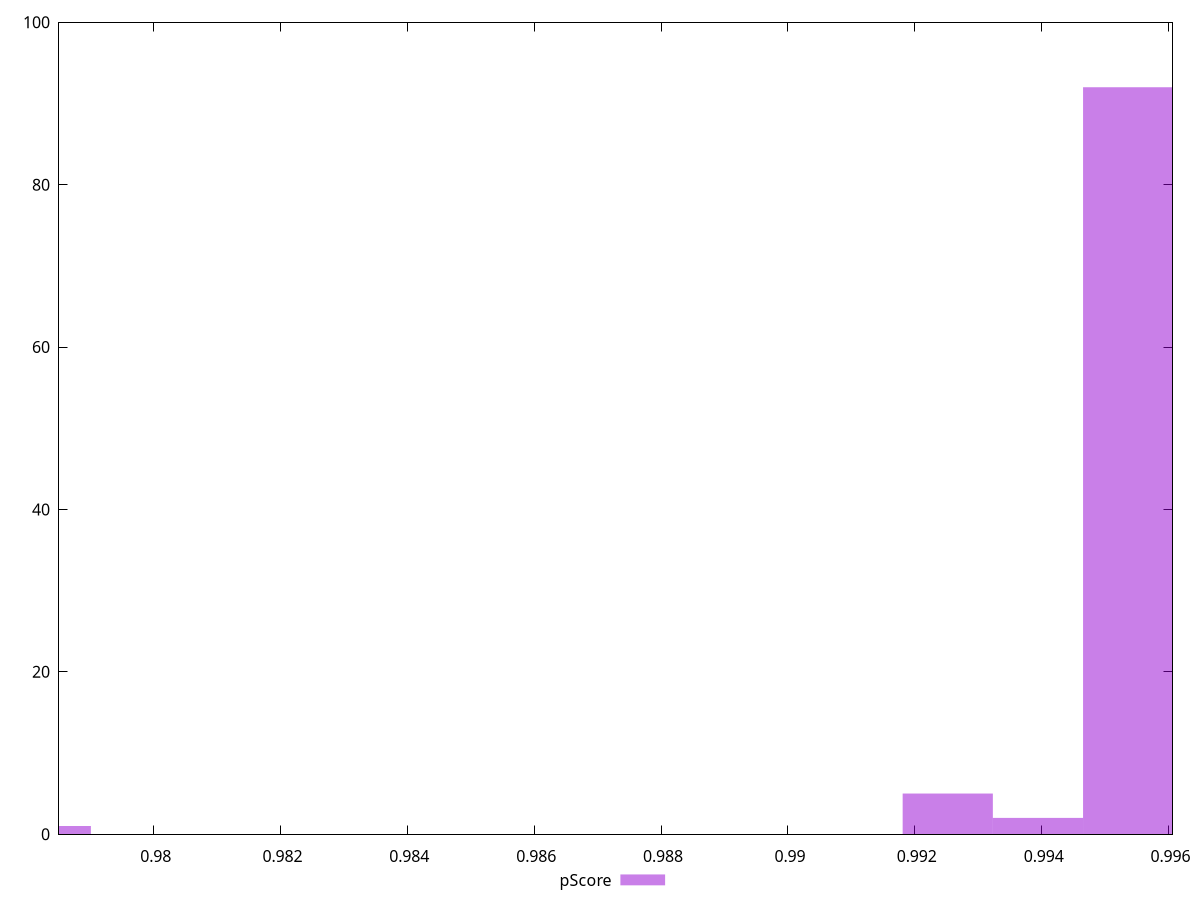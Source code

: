 reset

$pScore <<EOF
0.9782999709152462 1
0.9953633425009772 92
0.9939413948688329 2
0.9925194472366887 5
EOF

set key outside below
set boxwidth 0.0014219476321442532
set xrange [0.9785081576464727:0.9960624299902066]
set yrange [0:100]
set trange [0:100]
set style fill transparent solid 0.5 noborder
set terminal svg size 640, 490 enhanced background rgb 'white'
set output "report_00026_2021-02-22T21:38:55.199Z/speed-index/samples/pages+cached+noadtech+nomedia/pScore/histogram.svg"

plot $pScore title "pScore" with boxes

reset
